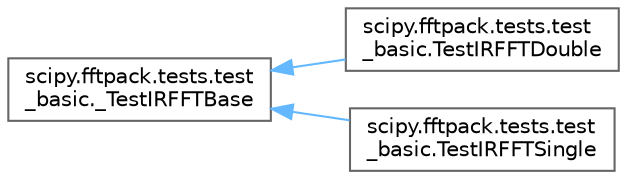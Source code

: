 digraph "Graphical Class Hierarchy"
{
 // LATEX_PDF_SIZE
  bgcolor="transparent";
  edge [fontname=Helvetica,fontsize=10,labelfontname=Helvetica,labelfontsize=10];
  node [fontname=Helvetica,fontsize=10,shape=box,height=0.2,width=0.4];
  rankdir="LR";
  Node0 [id="Node000000",label="scipy.fftpack.tests.test\l_basic._TestIRFFTBase",height=0.2,width=0.4,color="grey40", fillcolor="white", style="filled",URL="$d3/d75/classscipy_1_1fftpack_1_1tests_1_1test__basic_1_1__TestIRFFTBase.html",tooltip=" "];
  Node0 -> Node1 [id="edge5040_Node000000_Node000001",dir="back",color="steelblue1",style="solid",tooltip=" "];
  Node1 [id="Node000001",label="scipy.fftpack.tests.test\l_basic.TestIRFFTDouble",height=0.2,width=0.4,color="grey40", fillcolor="white", style="filled",URL="$d8/dd3/classscipy_1_1fftpack_1_1tests_1_1test__basic_1_1TestIRFFTDouble.html",tooltip=" "];
  Node0 -> Node2 [id="edge5041_Node000000_Node000002",dir="back",color="steelblue1",style="solid",tooltip=" "];
  Node2 [id="Node000002",label="scipy.fftpack.tests.test\l_basic.TestIRFFTSingle",height=0.2,width=0.4,color="grey40", fillcolor="white", style="filled",URL="$dc/df2/classscipy_1_1fftpack_1_1tests_1_1test__basic_1_1TestIRFFTSingle.html",tooltip=" "];
}
